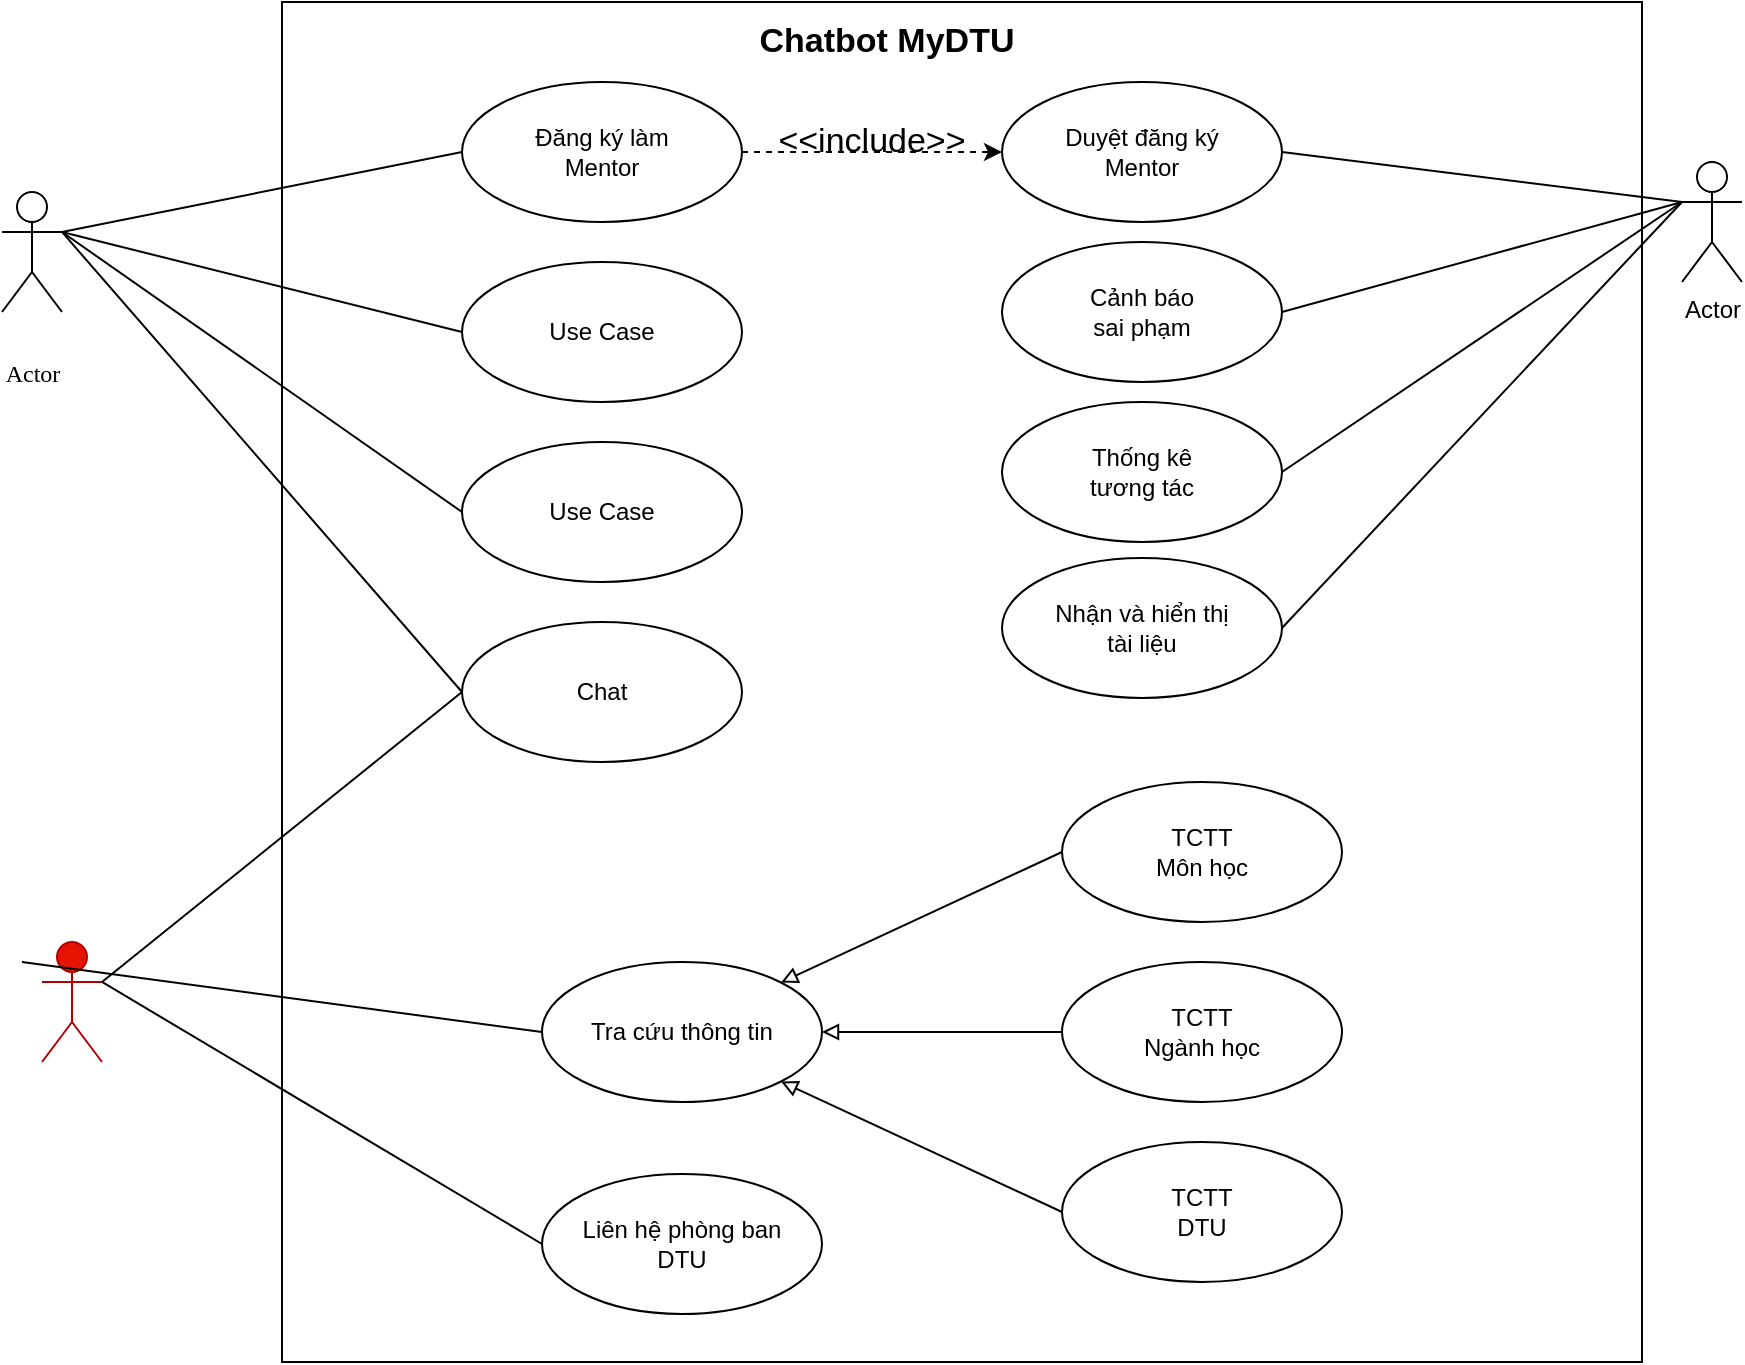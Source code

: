 <mxfile version="13.6.9" type="github">
  <diagram name="Page-1" id="e7e014a7-5840-1c2e-5031-d8a46d1fe8dd">
    <mxGraphModel dx="1384" dy="773" grid="1" gridSize="10" guides="1" tooltips="1" connect="1" arrows="1" fold="1" page="1" pageScale="1" pageWidth="1169" pageHeight="826" background="#ffffff" math="0" shadow="0">
      <root>
        <mxCell id="0" />
        <mxCell id="1" parent="0" />
        <mxCell id="mWeDg9zXExEqxxIcMog9-41" value="Actor" style="shape=umlActor;verticalLabelPosition=bottom;verticalAlign=middle;fontFamily=Comic Sans MS;spacingTop=2;html=1;labelBackgroundColor=none;labelBorderColor=none;" vertex="1" parent="1">
          <mxGeometry x="220" y="265" width="30" height="60" as="geometry" />
        </mxCell>
        <mxCell id="mWeDg9zXExEqxxIcMog9-43" value="" style="whiteSpace=wrap;html=1;aspect=fixed;" vertex="1" parent="1">
          <mxGeometry x="360" y="170" width="680" height="680" as="geometry" />
        </mxCell>
        <mxCell id="mWeDg9zXExEqxxIcMog9-56" value="dđsdsdsdsd" style="shape=umlActor;verticalLabelPosition=bottom;verticalAlign=top;html=1;fillColor=#e51400;strokeColor=#B20000;fontColor=#ffffff;fillOpacity=100;overflow=hidden;shadow=0;align=center;fontStyle=1" vertex="1" parent="1">
          <mxGeometry x="240" y="640" width="30" height="60" as="geometry" />
        </mxCell>
        <mxCell id="mWeDg9zXExEqxxIcMog9-57" value="Actor" style="shape=umlActor;verticalLabelPosition=bottom;verticalAlign=top;html=1;" vertex="1" parent="1">
          <mxGeometry x="1060" y="250" width="30" height="60" as="geometry" />
        </mxCell>
        <mxCell id="mWeDg9zXExEqxxIcMog9-58" value="Đăng ký làm&lt;br&gt;Mentor" style="ellipse;whiteSpace=wrap;html=1;" vertex="1" parent="1">
          <mxGeometry x="450" y="210" width="140" height="70" as="geometry" />
        </mxCell>
        <mxCell id="mWeDg9zXExEqxxIcMog9-59" value="TCTT&lt;br&gt;DTU" style="ellipse;whiteSpace=wrap;html=1;" vertex="1" parent="1">
          <mxGeometry x="750" y="740" width="140" height="70" as="geometry" />
        </mxCell>
        <mxCell id="mWeDg9zXExEqxxIcMog9-60" value="TCTT&lt;br&gt;Ngành học" style="ellipse;whiteSpace=wrap;html=1;" vertex="1" parent="1">
          <mxGeometry x="750" y="650" width="140" height="70" as="geometry" />
        </mxCell>
        <mxCell id="mWeDg9zXExEqxxIcMog9-61" value="TCTT&lt;br&gt;Môn học" style="ellipse;whiteSpace=wrap;html=1;" vertex="1" parent="1">
          <mxGeometry x="750" y="560" width="140" height="70" as="geometry" />
        </mxCell>
        <mxCell id="mWeDg9zXExEqxxIcMog9-62" value="Chat" style="ellipse;whiteSpace=wrap;html=1;" vertex="1" parent="1">
          <mxGeometry x="450" y="480" width="140" height="70" as="geometry" />
        </mxCell>
        <mxCell id="mWeDg9zXExEqxxIcMog9-63" value="Tra cứu thông tin" style="ellipse;whiteSpace=wrap;html=1;" vertex="1" parent="1">
          <mxGeometry x="490" y="650" width="140" height="70" as="geometry" />
        </mxCell>
        <mxCell id="mWeDg9zXExEqxxIcMog9-64" value="Liên hệ phòng ban&lt;br&gt;DTU" style="ellipse;whiteSpace=wrap;html=1;" vertex="1" parent="1">
          <mxGeometry x="490" y="756" width="140" height="70" as="geometry" />
        </mxCell>
        <mxCell id="mWeDg9zXExEqxxIcMog9-65" value="Use Case" style="ellipse;whiteSpace=wrap;html=1;" vertex="1" parent="1">
          <mxGeometry x="450" y="300" width="140" height="70" as="geometry" />
        </mxCell>
        <mxCell id="mWeDg9zXExEqxxIcMog9-66" value="Nhận và hiển thị&lt;br&gt;tài liệu" style="ellipse;whiteSpace=wrap;html=1;" vertex="1" parent="1">
          <mxGeometry x="720" y="448" width="140" height="70" as="geometry" />
        </mxCell>
        <mxCell id="mWeDg9zXExEqxxIcMog9-67" value="Thống kê&lt;br&gt;tương tác" style="ellipse;whiteSpace=wrap;html=1;" vertex="1" parent="1">
          <mxGeometry x="720" y="370" width="140" height="70" as="geometry" />
        </mxCell>
        <mxCell id="mWeDg9zXExEqxxIcMog9-68" value="Cảnh báo&lt;br&gt;sai phạm" style="ellipse;whiteSpace=wrap;html=1;" vertex="1" parent="1">
          <mxGeometry x="720" y="290" width="140" height="70" as="geometry" />
        </mxCell>
        <mxCell id="mWeDg9zXExEqxxIcMog9-69" value="Duyệt đăng ký&lt;br&gt;Mentor" style="ellipse;whiteSpace=wrap;html=1;" vertex="1" parent="1">
          <mxGeometry x="720" y="210" width="140" height="70" as="geometry" />
        </mxCell>
        <mxCell id="mWeDg9zXExEqxxIcMog9-72" value="" style="endArrow=none;html=1;entryX=0;entryY=0.5;entryDx=0;entryDy=0;" edge="1" parent="1" target="mWeDg9zXExEqxxIcMog9-63">
          <mxGeometry width="50" height="50" relative="1" as="geometry">
            <mxPoint x="230" y="650" as="sourcePoint" />
            <mxPoint x="550" y="570" as="targetPoint" />
          </mxGeometry>
        </mxCell>
        <mxCell id="mWeDg9zXExEqxxIcMog9-79" value="Use Case" style="ellipse;whiteSpace=wrap;html=1;" vertex="1" parent="1">
          <mxGeometry x="450" y="390" width="140" height="70" as="geometry" />
        </mxCell>
        <mxCell id="mWeDg9zXExEqxxIcMog9-99" value="" style="endArrow=none;html=1;exitX=1;exitY=0.333;exitDx=0;exitDy=0;exitPerimeter=0;entryX=0;entryY=0.5;entryDx=0;entryDy=0;" edge="1" parent="1" source="mWeDg9zXExEqxxIcMog9-56" target="mWeDg9zXExEqxxIcMog9-62">
          <mxGeometry width="50" height="50" relative="1" as="geometry">
            <mxPoint x="500" y="620" as="sourcePoint" />
            <mxPoint x="550" y="570" as="targetPoint" />
          </mxGeometry>
        </mxCell>
        <mxCell id="mWeDg9zXExEqxxIcMog9-100" value="" style="endArrow=none;html=1;exitX=1;exitY=0.333;exitDx=0;exitDy=0;exitPerimeter=0;entryX=0;entryY=0.5;entryDx=0;entryDy=0;" edge="1" parent="1" source="mWeDg9zXExEqxxIcMog9-56" target="mWeDg9zXExEqxxIcMog9-64">
          <mxGeometry width="50" height="50" relative="1" as="geometry">
            <mxPoint x="500" y="620" as="sourcePoint" />
            <mxPoint x="550" y="570" as="targetPoint" />
          </mxGeometry>
        </mxCell>
        <mxCell id="mWeDg9zXExEqxxIcMog9-101" value="" style="endArrow=none;html=1;entryX=1;entryY=0.333;entryDx=0;entryDy=0;entryPerimeter=0;exitX=0;exitY=0.5;exitDx=0;exitDy=0;" edge="1" parent="1" source="mWeDg9zXExEqxxIcMog9-79" target="mWeDg9zXExEqxxIcMog9-41">
          <mxGeometry width="50" height="50" relative="1" as="geometry">
            <mxPoint x="500" y="420" as="sourcePoint" />
            <mxPoint x="550" y="370" as="targetPoint" />
          </mxGeometry>
        </mxCell>
        <mxCell id="mWeDg9zXExEqxxIcMog9-102" value="" style="endArrow=none;html=1;entryX=1;entryY=0.333;entryDx=0;entryDy=0;entryPerimeter=0;exitX=0;exitY=0.5;exitDx=0;exitDy=0;" edge="1" parent="1" source="mWeDg9zXExEqxxIcMog9-65" target="mWeDg9zXExEqxxIcMog9-41">
          <mxGeometry width="50" height="50" relative="1" as="geometry">
            <mxPoint x="500" y="420" as="sourcePoint" />
            <mxPoint x="550" y="370" as="targetPoint" />
          </mxGeometry>
        </mxCell>
        <mxCell id="mWeDg9zXExEqxxIcMog9-103" value="" style="endArrow=none;html=1;exitX=1;exitY=0.333;exitDx=0;exitDy=0;exitPerimeter=0;entryX=0;entryY=0.5;entryDx=0;entryDy=0;" edge="1" parent="1" source="mWeDg9zXExEqxxIcMog9-41" target="mWeDg9zXExEqxxIcMog9-58">
          <mxGeometry width="50" height="50" relative="1" as="geometry">
            <mxPoint x="500" y="420" as="sourcePoint" />
            <mxPoint x="550" y="370" as="targetPoint" />
          </mxGeometry>
        </mxCell>
        <mxCell id="mWeDg9zXExEqxxIcMog9-104" value="" style="endArrow=none;html=1;entryX=0;entryY=0.333;entryDx=0;entryDy=0;entryPerimeter=0;exitX=1;exitY=0.5;exitDx=0;exitDy=0;" edge="1" parent="1" source="mWeDg9zXExEqxxIcMog9-66" target="mWeDg9zXExEqxxIcMog9-57">
          <mxGeometry width="50" height="50" relative="1" as="geometry">
            <mxPoint x="500" y="520" as="sourcePoint" />
            <mxPoint x="550" y="470" as="targetPoint" />
          </mxGeometry>
        </mxCell>
        <mxCell id="mWeDg9zXExEqxxIcMog9-105" value="" style="endArrow=none;html=1;exitX=1;exitY=0.5;exitDx=0;exitDy=0;entryX=0;entryY=0.333;entryDx=0;entryDy=0;entryPerimeter=0;" edge="1" parent="1" source="mWeDg9zXExEqxxIcMog9-69" target="mWeDg9zXExEqxxIcMog9-57">
          <mxGeometry width="50" height="50" relative="1" as="geometry">
            <mxPoint x="500" y="520" as="sourcePoint" />
            <mxPoint x="1040" y="260" as="targetPoint" />
          </mxGeometry>
        </mxCell>
        <mxCell id="mWeDg9zXExEqxxIcMog9-106" value="" style="endArrow=none;html=1;entryX=0;entryY=0.333;entryDx=0;entryDy=0;entryPerimeter=0;exitX=1;exitY=0.5;exitDx=0;exitDy=0;" edge="1" parent="1" source="mWeDg9zXExEqxxIcMog9-68" target="mWeDg9zXExEqxxIcMog9-57">
          <mxGeometry width="50" height="50" relative="1" as="geometry">
            <mxPoint x="500" y="520" as="sourcePoint" />
            <mxPoint x="550" y="470" as="targetPoint" />
          </mxGeometry>
        </mxCell>
        <mxCell id="mWeDg9zXExEqxxIcMog9-107" value="" style="endArrow=none;html=1;entryX=0;entryY=0.333;entryDx=0;entryDy=0;entryPerimeter=0;exitX=1;exitY=0.5;exitDx=0;exitDy=0;" edge="1" parent="1" source="mWeDg9zXExEqxxIcMog9-67" target="mWeDg9zXExEqxxIcMog9-57">
          <mxGeometry width="50" height="50" relative="1" as="geometry">
            <mxPoint x="500" y="520" as="sourcePoint" />
            <mxPoint x="550" y="470" as="targetPoint" />
          </mxGeometry>
        </mxCell>
        <mxCell id="mWeDg9zXExEqxxIcMog9-108" value="" style="endArrow=none;html=1;exitX=1;exitY=0.333;exitDx=0;exitDy=0;exitPerimeter=0;entryX=0;entryY=0.5;entryDx=0;entryDy=0;" edge="1" parent="1" source="mWeDg9zXExEqxxIcMog9-41" target="mWeDg9zXExEqxxIcMog9-62">
          <mxGeometry width="50" height="50" relative="1" as="geometry">
            <mxPoint x="500" y="520" as="sourcePoint" />
            <mxPoint x="550" y="470" as="targetPoint" />
          </mxGeometry>
        </mxCell>
        <mxCell id="mWeDg9zXExEqxxIcMog9-109" value="Chatbot MyDTU" style="text;html=1;strokeColor=none;fillColor=none;align=center;verticalAlign=middle;whiteSpace=wrap;rounded=0;shadow=0;fontStyle=1;fontSize=17;" vertex="1" parent="1">
          <mxGeometry x="585" y="170" width="155" height="40" as="geometry" />
        </mxCell>
        <mxCell id="mWeDg9zXExEqxxIcMog9-115" value="&amp;lt;&amp;lt;include&amp;gt;&amp;gt;" style="text;html=1;strokeColor=none;fillColor=none;align=center;verticalAlign=middle;whiteSpace=wrap;rounded=0;shadow=0;labelBackgroundColor=none;fontFamily=Helvetica;fontSize=17;" vertex="1" parent="1">
          <mxGeometry x="620" y="230" width="70" height="20" as="geometry" />
        </mxCell>
        <mxCell id="mWeDg9zXExEqxxIcMog9-129" value="" style="endArrow=block;html=1;fontFamily=Helvetica;fontSize=17;endFill=0;entryX=1;entryY=0;entryDx=0;entryDy=0;exitX=0;exitY=0.5;exitDx=0;exitDy=0;" edge="1" parent="1" source="mWeDg9zXExEqxxIcMog9-61" target="mWeDg9zXExEqxxIcMog9-63">
          <mxGeometry width="50" height="50" relative="1" as="geometry">
            <mxPoint x="500" y="570" as="sourcePoint" />
            <mxPoint x="550" y="520" as="targetPoint" />
          </mxGeometry>
        </mxCell>
        <mxCell id="mWeDg9zXExEqxxIcMog9-130" value="" style="endArrow=block;html=1;fontFamily=Helvetica;fontSize=17;endFill=0;entryX=1;entryY=1;entryDx=0;entryDy=0;exitX=0;exitY=0.5;exitDx=0;exitDy=0;" edge="1" parent="1" source="mWeDg9zXExEqxxIcMog9-59" target="mWeDg9zXExEqxxIcMog9-63">
          <mxGeometry width="50" height="50" relative="1" as="geometry">
            <mxPoint x="510" y="580" as="sourcePoint" />
            <mxPoint x="730" y="620" as="targetPoint" />
          </mxGeometry>
        </mxCell>
        <mxCell id="mWeDg9zXExEqxxIcMog9-131" value="" style="endArrow=block;html=1;fontFamily=Helvetica;fontSize=17;endFill=0;entryX=1;entryY=0.5;entryDx=0;entryDy=0;exitX=0;exitY=0.5;exitDx=0;exitDy=0;" edge="1" parent="1" source="mWeDg9zXExEqxxIcMog9-60" target="mWeDg9zXExEqxxIcMog9-63">
          <mxGeometry width="50" height="50" relative="1" as="geometry">
            <mxPoint x="520" y="590" as="sourcePoint" />
            <mxPoint x="740" y="630" as="targetPoint" />
          </mxGeometry>
        </mxCell>
        <mxCell id="mWeDg9zXExEqxxIcMog9-135" value="" style="endArrow=classic;html=1;fontFamily=Helvetica;fontSize=17;exitX=1;exitY=0.5;exitDx=0;exitDy=0;entryX=0;entryY=0.5;entryDx=0;entryDy=0;dashed=1;" edge="1" parent="1" source="mWeDg9zXExEqxxIcMog9-58" target="mWeDg9zXExEqxxIcMog9-69">
          <mxGeometry width="50" height="50" relative="1" as="geometry">
            <mxPoint x="500" y="570" as="sourcePoint" />
            <mxPoint x="550" y="520" as="targetPoint" />
          </mxGeometry>
        </mxCell>
      </root>
    </mxGraphModel>
  </diagram>
</mxfile>
